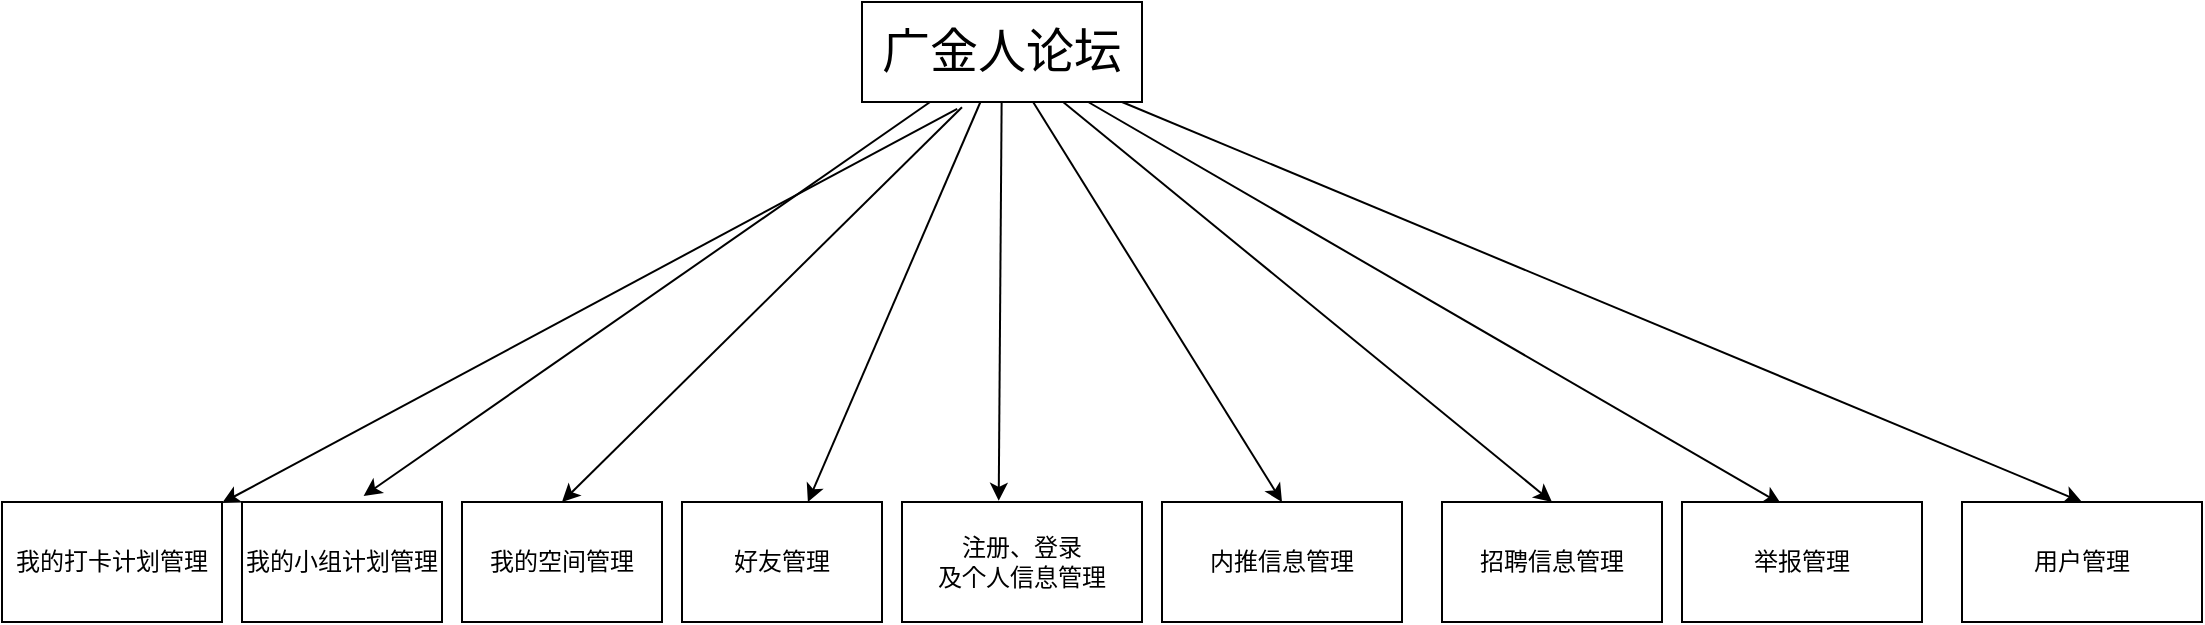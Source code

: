 <mxfile version="14.5.8" type="github">
  <diagram id="VtSy_Q-Btb6EDuqj47xK" name="第 1 页">
    <mxGraphModel dx="1278" dy="548" grid="1" gridSize="10" guides="1" tooltips="1" connect="1" arrows="1" fold="1" page="1" pageScale="1" pageWidth="827" pageHeight="1169" math="0" shadow="0">
      <root>
        <mxCell id="0" />
        <mxCell id="1" parent="0" />
        <mxCell id="a7CUaGTJx7ZSAqyBnmOa-16" style="edgeStyle=none;rounded=0;orthogonalLoop=1;jettySize=auto;html=1;exitX=0.34;exitY=1.068;exitDx=0;exitDy=0;exitPerimeter=0;" edge="1" parent="1" source="a7CUaGTJx7ZSAqyBnmOa-2" target="a7CUaGTJx7ZSAqyBnmOa-4">
          <mxGeometry relative="1" as="geometry" />
        </mxCell>
        <mxCell id="a7CUaGTJx7ZSAqyBnmOa-17" style="edgeStyle=none;rounded=0;orthogonalLoop=1;jettySize=auto;html=1;entryX=0.608;entryY=-0.05;entryDx=0;entryDy=0;entryPerimeter=0;" edge="1" parent="1" source="a7CUaGTJx7ZSAqyBnmOa-2" target="a7CUaGTJx7ZSAqyBnmOa-5">
          <mxGeometry relative="1" as="geometry" />
        </mxCell>
        <mxCell id="a7CUaGTJx7ZSAqyBnmOa-19" style="edgeStyle=none;rounded=0;orthogonalLoop=1;jettySize=auto;html=1;entryX=0.5;entryY=0;entryDx=0;entryDy=0;exitX=0.357;exitY=1.052;exitDx=0;exitDy=0;exitPerimeter=0;" edge="1" parent="1" source="a7CUaGTJx7ZSAqyBnmOa-2" target="a7CUaGTJx7ZSAqyBnmOa-6">
          <mxGeometry relative="1" as="geometry" />
        </mxCell>
        <mxCell id="a7CUaGTJx7ZSAqyBnmOa-23" style="edgeStyle=none;rounded=0;orthogonalLoop=1;jettySize=auto;html=1;" edge="1" parent="1" source="a7CUaGTJx7ZSAqyBnmOa-2" target="a7CUaGTJx7ZSAqyBnmOa-7">
          <mxGeometry relative="1" as="geometry" />
        </mxCell>
        <mxCell id="a7CUaGTJx7ZSAqyBnmOa-24" style="edgeStyle=none;rounded=0;orthogonalLoop=1;jettySize=auto;html=1;entryX=0.403;entryY=-0.01;entryDx=0;entryDy=0;entryPerimeter=0;" edge="1" parent="1" source="a7CUaGTJx7ZSAqyBnmOa-2" target="a7CUaGTJx7ZSAqyBnmOa-8">
          <mxGeometry relative="1" as="geometry" />
        </mxCell>
        <mxCell id="a7CUaGTJx7ZSAqyBnmOa-25" style="edgeStyle=none;rounded=0;orthogonalLoop=1;jettySize=auto;html=1;entryX=0.5;entryY=0;entryDx=0;entryDy=0;" edge="1" parent="1" source="a7CUaGTJx7ZSAqyBnmOa-2" target="a7CUaGTJx7ZSAqyBnmOa-9">
          <mxGeometry relative="1" as="geometry" />
        </mxCell>
        <mxCell id="a7CUaGTJx7ZSAqyBnmOa-26" style="edgeStyle=none;rounded=0;orthogonalLoop=1;jettySize=auto;html=1;entryX=0.5;entryY=0;entryDx=0;entryDy=0;" edge="1" parent="1" source="a7CUaGTJx7ZSAqyBnmOa-2" target="a7CUaGTJx7ZSAqyBnmOa-11">
          <mxGeometry relative="1" as="geometry" />
        </mxCell>
        <mxCell id="a7CUaGTJx7ZSAqyBnmOa-27" style="edgeStyle=none;rounded=0;orthogonalLoop=1;jettySize=auto;html=1;entryX=0.413;entryY=0.017;entryDx=0;entryDy=0;entryPerimeter=0;" edge="1" parent="1" source="a7CUaGTJx7ZSAqyBnmOa-2" target="a7CUaGTJx7ZSAqyBnmOa-12">
          <mxGeometry relative="1" as="geometry" />
        </mxCell>
        <mxCell id="a7CUaGTJx7ZSAqyBnmOa-28" style="edgeStyle=none;rounded=0;orthogonalLoop=1;jettySize=auto;html=1;entryX=0.5;entryY=0;entryDx=0;entryDy=0;" edge="1" parent="1" source="a7CUaGTJx7ZSAqyBnmOa-2" target="a7CUaGTJx7ZSAqyBnmOa-13">
          <mxGeometry relative="1" as="geometry" />
        </mxCell>
        <mxCell id="a7CUaGTJx7ZSAqyBnmOa-2" value="&lt;font style=&quot;font-size: 24px&quot;&gt;广金人论坛&lt;/font&gt;" style="rounded=0;whiteSpace=wrap;html=1;" vertex="1" parent="1">
          <mxGeometry x="460" y="80" width="140" height="50" as="geometry" />
        </mxCell>
        <mxCell id="a7CUaGTJx7ZSAqyBnmOa-4" value="我的打卡计划管理" style="rounded=0;whiteSpace=wrap;html=1;" vertex="1" parent="1">
          <mxGeometry x="30" y="330" width="110" height="60" as="geometry" />
        </mxCell>
        <mxCell id="a7CUaGTJx7ZSAqyBnmOa-5" value="&lt;span&gt;我的小组计划管理&lt;/span&gt;" style="rounded=0;whiteSpace=wrap;html=1;" vertex="1" parent="1">
          <mxGeometry x="150" y="330" width="100" height="60" as="geometry" />
        </mxCell>
        <mxCell id="a7CUaGTJx7ZSAqyBnmOa-6" value="&lt;span&gt;我的空间管理&lt;/span&gt;" style="rounded=0;whiteSpace=wrap;html=1;" vertex="1" parent="1">
          <mxGeometry x="260" y="330" width="100" height="60" as="geometry" />
        </mxCell>
        <mxCell id="a7CUaGTJx7ZSAqyBnmOa-7" value="&lt;span&gt;好友管理&lt;/span&gt;&lt;span style=&quot;color: rgba(0 , 0 , 0 , 0) ; font-family: monospace ; font-size: 0px&quot;&gt;%3CmxGraphModel%3E%3Croot%3E%3CmxCell%20id%3D%220%22%2F%3E%3CmxCell%20id%3D%221%22%20parent%3D%220%22%2F%3E%3CmxCell%20id%3D%222%22%20value%3D%22%26lt%3Bspan%26gt%3B%E6%88%91%E7%9A%84%E7%A9%BA%E9%97%B4%E7%AE%A1%E7%90%86%26lt%3B%2Fspan%26gt%3B%22%20style%3D%22rounded%3D0%3BwhiteSpace%3Dwrap%3Bhtml%3D1%3B%22%20vertex%3D%221%22%20parent%3D%221%22%3E%3CmxGeometry%20x%3D%22430%22%20y%3D%22320%22%20width%3D%22120%22%20height%3D%2260%22%20as%3D%22geometry%22%2F%3E%3C%2FmxCell%3E%3C%2Froot%3E%3C%2FmxGraphModel%3E&lt;/span&gt;" style="rounded=0;whiteSpace=wrap;html=1;" vertex="1" parent="1">
          <mxGeometry x="370" y="330" width="100" height="60" as="geometry" />
        </mxCell>
        <mxCell id="a7CUaGTJx7ZSAqyBnmOa-8" value="注册、登录&lt;br&gt;及个人信息管理" style="rounded=0;whiteSpace=wrap;html=1;" vertex="1" parent="1">
          <mxGeometry x="480" y="330" width="120" height="60" as="geometry" />
        </mxCell>
        <mxCell id="a7CUaGTJx7ZSAqyBnmOa-9" value="内推信息管理" style="rounded=0;whiteSpace=wrap;html=1;" vertex="1" parent="1">
          <mxGeometry x="610" y="330" width="120" height="60" as="geometry" />
        </mxCell>
        <mxCell id="a7CUaGTJx7ZSAqyBnmOa-11" value="招聘信息管理" style="rounded=0;whiteSpace=wrap;html=1;" vertex="1" parent="1">
          <mxGeometry x="750" y="330" width="110" height="60" as="geometry" />
        </mxCell>
        <mxCell id="a7CUaGTJx7ZSAqyBnmOa-12" value="举报管理" style="rounded=0;whiteSpace=wrap;html=1;" vertex="1" parent="1">
          <mxGeometry x="870" y="330" width="120" height="60" as="geometry" />
        </mxCell>
        <mxCell id="a7CUaGTJx7ZSAqyBnmOa-13" value="用户管理" style="rounded=0;whiteSpace=wrap;html=1;" vertex="1" parent="1">
          <mxGeometry x="1010" y="330" width="120" height="60" as="geometry" />
        </mxCell>
      </root>
    </mxGraphModel>
  </diagram>
</mxfile>
